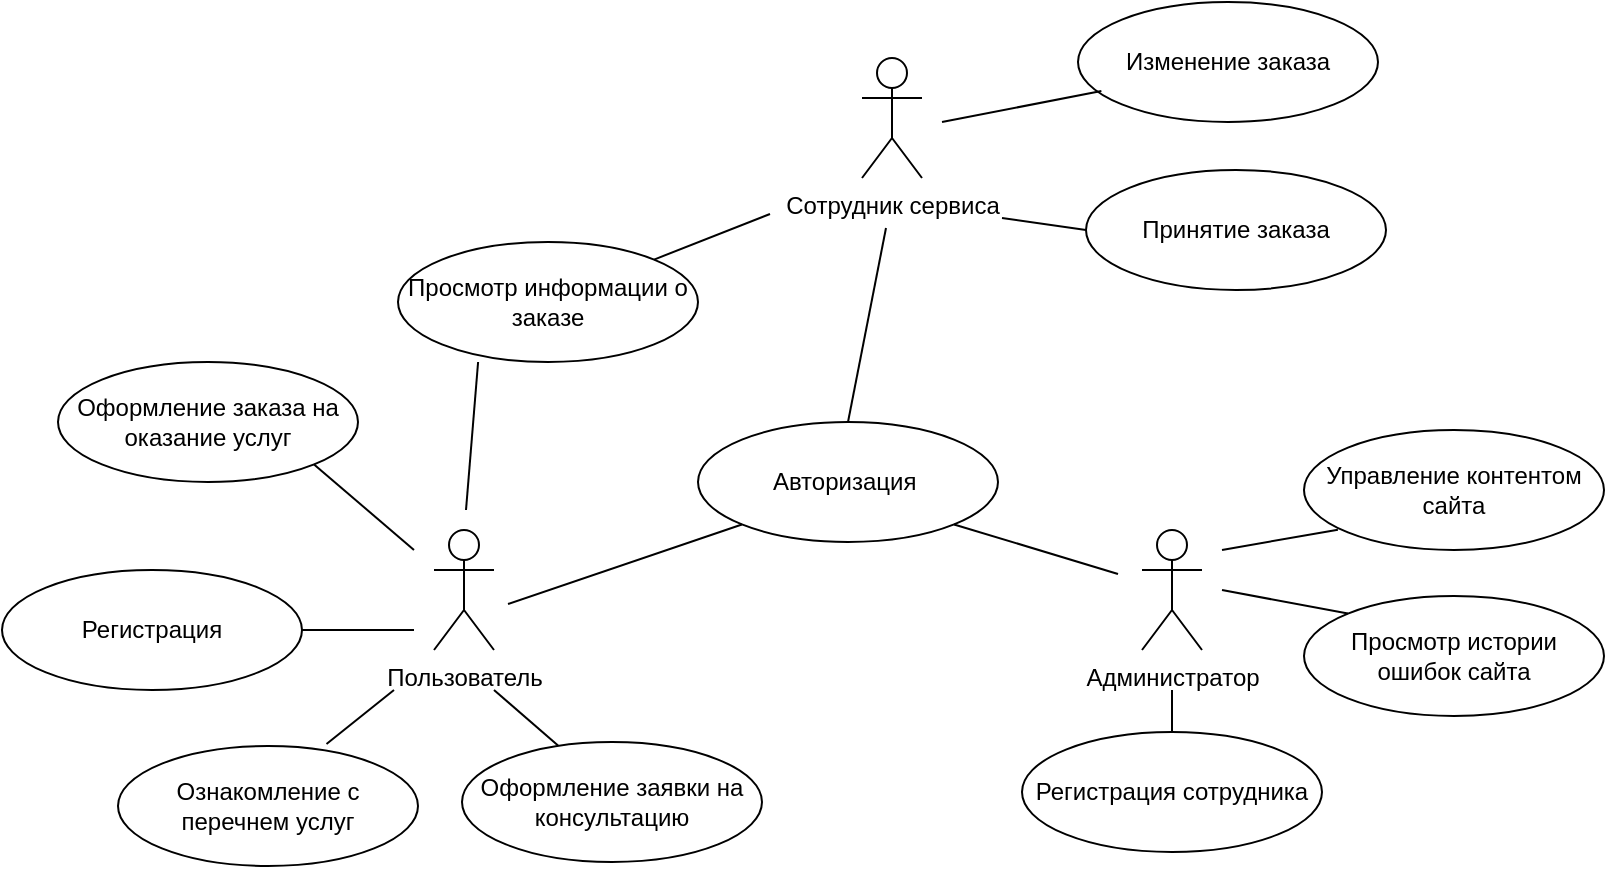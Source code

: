 <mxfile version="13.7.3" type="device" pages="4"><diagram id="VD-EhU08JfyWLGIYO0pu" name="Контекстная диаграмма вариантов использования"><mxGraphModel dx="1424" dy="592" grid="0" gridSize="10" guides="1" tooltips="1" connect="1" arrows="1" fold="1" page="0" pageScale="1" pageWidth="827" pageHeight="1169" math="0" shadow="0"><root><mxCell id="0"/><mxCell id="1" parent="0"/><mxCell id="_KCDFCcH6vIQZ3aFWhRq-1" value="Администратор" style="shape=umlActor;verticalLabelPosition=bottom;verticalAlign=top;html=1;outlineConnect=0;" parent="1" vertex="1"><mxGeometry x="502" y="274" width="30" height="60" as="geometry"/></mxCell><mxCell id="_KCDFCcH6vIQZ3aFWhRq-3" value="Пользователь" style="shape=umlActor;verticalLabelPosition=bottom;verticalAlign=top;html=1;outlineConnect=0;" parent="1" vertex="1"><mxGeometry x="148" y="274" width="30" height="60" as="geometry"/></mxCell><mxCell id="_KCDFCcH6vIQZ3aFWhRq-5" value="Сотрудник сервиса" style="shape=umlActor;verticalLabelPosition=bottom;verticalAlign=top;html=1;outlineConnect=0;" parent="1" vertex="1"><mxGeometry x="362" y="38" width="30" height="60" as="geometry"/></mxCell><mxCell id="_KCDFCcH6vIQZ3aFWhRq-8" value="Принятие заказа" style="ellipse;whiteSpace=wrap;html=1;" parent="1" vertex="1"><mxGeometry x="474" y="94" width="150" height="60" as="geometry"/></mxCell><mxCell id="_KCDFCcH6vIQZ3aFWhRq-9" value="Просмотр информации о заказе" style="ellipse;whiteSpace=wrap;html=1;" parent="1" vertex="1"><mxGeometry x="130" y="130" width="150" height="60" as="geometry"/></mxCell><mxCell id="_KCDFCcH6vIQZ3aFWhRq-10" value="Оформление заказа на оказание услуг" style="ellipse;whiteSpace=wrap;html=1;" parent="1" vertex="1"><mxGeometry x="-40" y="190" width="150" height="60" as="geometry"/></mxCell><mxCell id="_KCDFCcH6vIQZ3aFWhRq-11" value="Изменение заказа" style="ellipse;whiteSpace=wrap;html=1;" parent="1" vertex="1"><mxGeometry x="470" y="10" width="150" height="60" as="geometry"/></mxCell><mxCell id="_KCDFCcH6vIQZ3aFWhRq-12" value="Регистрация" style="ellipse;whiteSpace=wrap;html=1;" parent="1" vertex="1"><mxGeometry x="-68" y="294" width="150" height="60" as="geometry"/></mxCell><mxCell id="_KCDFCcH6vIQZ3aFWhRq-14" value="Оформление заявки на консультацию" style="ellipse;whiteSpace=wrap;html=1;" parent="1" vertex="1"><mxGeometry x="162" y="380" width="150" height="60" as="geometry"/></mxCell><mxCell id="_KCDFCcH6vIQZ3aFWhRq-15" value="Ознакомление с перечнем услуг" style="ellipse;whiteSpace=wrap;html=1;" parent="1" vertex="1"><mxGeometry x="-10" y="382" width="150" height="60" as="geometry"/></mxCell><mxCell id="_KCDFCcH6vIQZ3aFWhRq-16" value="Просмотр истории ошибок сайта" style="ellipse;whiteSpace=wrap;html=1;" parent="1" vertex="1"><mxGeometry x="583" y="307" width="150" height="60" as="geometry"/></mxCell><mxCell id="_KCDFCcH6vIQZ3aFWhRq-17" value="Регистрация сотрудника" style="ellipse;whiteSpace=wrap;html=1;" parent="1" vertex="1"><mxGeometry x="442" y="375" width="150" height="60" as="geometry"/></mxCell><mxCell id="_KCDFCcH6vIQZ3aFWhRq-18" value="Авторизация&amp;nbsp;" style="ellipse;whiteSpace=wrap;html=1;" parent="1" vertex="1"><mxGeometry x="280" y="220" width="150" height="60" as="geometry"/></mxCell><mxCell id="_KCDFCcH6vIQZ3aFWhRq-20" value="Управление контентом сайта" style="ellipse;whiteSpace=wrap;html=1;" parent="1" vertex="1"><mxGeometry x="583" y="224" width="150" height="60" as="geometry"/></mxCell><mxCell id="_KCDFCcH6vIQZ3aFWhRq-22" value="" style="endArrow=none;html=1;exitX=0.321;exitY=0.031;exitDx=0;exitDy=0;exitPerimeter=0;" parent="1" source="_KCDFCcH6vIQZ3aFWhRq-14" edge="1"><mxGeometry width="50" height="50" relative="1" as="geometry"><mxPoint x="228" y="404" as="sourcePoint"/><mxPoint x="178" y="354" as="targetPoint"/></mxGeometry></mxCell><mxCell id="_KCDFCcH6vIQZ3aFWhRq-26" value="" style="endArrow=none;html=1;entryX=0.695;entryY=-0.016;entryDx=0;entryDy=0;entryPerimeter=0;" parent="1" target="_KCDFCcH6vIQZ3aFWhRq-15" edge="1"><mxGeometry width="50" height="50" relative="1" as="geometry"><mxPoint x="128" y="354" as="sourcePoint"/><mxPoint x="279.85" y="284" as="targetPoint"/></mxGeometry></mxCell><mxCell id="_KCDFCcH6vIQZ3aFWhRq-27" value="" style="endArrow=none;html=1;entryX=1;entryY=0.5;entryDx=0;entryDy=0;" parent="1" target="_KCDFCcH6vIQZ3aFWhRq-12" edge="1"><mxGeometry width="50" height="50" relative="1" as="geometry"><mxPoint x="138" y="324" as="sourcePoint"/><mxPoint x="58" y="262.14" as="targetPoint"/></mxGeometry></mxCell><mxCell id="_KCDFCcH6vIQZ3aFWhRq-31" value="" style="endArrow=none;html=1;entryX=1;entryY=0;entryDx=0;entryDy=0;" parent="1" target="_KCDFCcH6vIQZ3aFWhRq-9" edge="1"><mxGeometry width="50" height="50" relative="1" as="geometry"><mxPoint x="316" y="116" as="sourcePoint"/><mxPoint x="351.85" y="120.0" as="targetPoint"/></mxGeometry></mxCell><mxCell id="_KCDFCcH6vIQZ3aFWhRq-32" value="" style="endArrow=none;html=1;exitX=0;exitY=1;exitDx=0;exitDy=0;" parent="1" source="_KCDFCcH6vIQZ3aFWhRq-18" edge="1"><mxGeometry width="50" height="50" relative="1" as="geometry"><mxPoint x="238.15" y="380.0" as="sourcePoint"/><mxPoint x="185" y="311" as="targetPoint"/></mxGeometry></mxCell><mxCell id="_KCDFCcH6vIQZ3aFWhRq-33" value="" style="endArrow=none;html=1;entryX=0.267;entryY=1;entryDx=0;entryDy=0;entryPerimeter=0;" parent="1" target="_KCDFCcH6vIQZ3aFWhRq-9" edge="1"><mxGeometry width="50" height="50" relative="1" as="geometry"><mxPoint x="164" y="264" as="sourcePoint"/><mxPoint x="231.85" y="300" as="targetPoint"/></mxGeometry></mxCell><mxCell id="_KCDFCcH6vIQZ3aFWhRq-34" value="" style="endArrow=none;html=1;exitX=0.5;exitY=0;exitDx=0;exitDy=0;" parent="1" source="_KCDFCcH6vIQZ3aFWhRq-18" edge="1"><mxGeometry width="50" height="50" relative="1" as="geometry"><mxPoint x="408.15" y="181.86" as="sourcePoint"/><mxPoint x="374" y="123" as="targetPoint"/></mxGeometry></mxCell><mxCell id="_KCDFCcH6vIQZ3aFWhRq-35" value="" style="endArrow=none;html=1;entryX=0.078;entryY=0.742;entryDx=0;entryDy=0;entryPerimeter=0;" parent="1" target="_KCDFCcH6vIQZ3aFWhRq-11" edge="1"><mxGeometry width="50" height="50" relative="1" as="geometry"><mxPoint x="402" y="70" as="sourcePoint"/><mxPoint x="302" y="8.0" as="targetPoint"/></mxGeometry></mxCell><mxCell id="_KCDFCcH6vIQZ3aFWhRq-36" value="" style="endArrow=none;html=1;exitX=0;exitY=0.5;exitDx=0;exitDy=0;" parent="1" source="_KCDFCcH6vIQZ3aFWhRq-8" edge="1"><mxGeometry width="50" height="50" relative="1" as="geometry"><mxPoint x="460.15" y="209.86" as="sourcePoint"/><mxPoint x="432" y="118" as="targetPoint"/></mxGeometry></mxCell><mxCell id="_KCDFCcH6vIQZ3aFWhRq-37" value="" style="endArrow=none;html=1;entryX=1;entryY=1;entryDx=0;entryDy=0;" parent="1" target="_KCDFCcH6vIQZ3aFWhRq-10" edge="1"><mxGeometry width="50" height="50" relative="1" as="geometry"><mxPoint x="138" y="284" as="sourcePoint"/><mxPoint x="79.85" y="212.14" as="targetPoint"/></mxGeometry></mxCell><mxCell id="_KCDFCcH6vIQZ3aFWhRq-38" value="" style="endArrow=none;html=1;exitX=0.113;exitY=0.831;exitDx=0;exitDy=0;exitPerimeter=0;" parent="1" source="_KCDFCcH6vIQZ3aFWhRq-20" edge="1"><mxGeometry width="50" height="50" relative="1" as="geometry"><mxPoint x="440.15" y="194.0" as="sourcePoint"/><mxPoint x="542" y="284" as="targetPoint"/></mxGeometry></mxCell><mxCell id="_KCDFCcH6vIQZ3aFWhRq-39" value="" style="endArrow=none;html=1;exitX=0;exitY=0;exitDx=0;exitDy=0;" parent="1" source="_KCDFCcH6vIQZ3aFWhRq-16" edge="1"><mxGeometry width="50" height="50" relative="1" as="geometry"><mxPoint x="580.15" y="274.0" as="sourcePoint"/><mxPoint x="542" y="304" as="targetPoint"/></mxGeometry></mxCell><mxCell id="_KCDFCcH6vIQZ3aFWhRq-40" value="" style="endArrow=none;html=1;exitX=0.5;exitY=0;exitDx=0;exitDy=0;" parent="1" source="_KCDFCcH6vIQZ3aFWhRq-17" edge="1"><mxGeometry width="50" height="50" relative="1" as="geometry"><mxPoint x="420.15" y="425.86" as="sourcePoint"/><mxPoint x="517" y="354" as="targetPoint"/></mxGeometry></mxCell><mxCell id="_KCDFCcH6vIQZ3aFWhRq-41" value="" style="endArrow=none;html=1;entryX=1;entryY=1;entryDx=0;entryDy=0;" parent="1" target="_KCDFCcH6vIQZ3aFWhRq-18" edge="1"><mxGeometry width="50" height="50" relative="1" as="geometry"><mxPoint x="490" y="296" as="sourcePoint"/><mxPoint x="490" y="360" as="targetPoint"/></mxGeometry></mxCell></root></mxGraphModel></diagram><diagram id="yhSQnzm6-Zeb4MSO6jaX" name="Декомпозиция &quot;Изменение статуса заказа&quot;"><mxGraphModel dx="1024" dy="592" grid="0" gridSize="10" guides="1" tooltips="1" connect="1" arrows="1" fold="1" page="0" pageScale="1" pageWidth="827" pageHeight="1169" math="0" shadow="0"><root><mxCell id="X8R372CwFkNv3rhjyzk0-0"/><mxCell id="X8R372CwFkNv3rhjyzk0-1" parent="X8R372CwFkNv3rhjyzk0-0"/><mxCell id="Te4lQzXNL2tevWehgA2V-0" value="Сотрудник сервиса" style="shape=umlActor;verticalLabelPosition=bottom;verticalAlign=top;html=1;outlineConnect=0;" parent="X8R372CwFkNv3rhjyzk0-1" vertex="1"><mxGeometry x="120" y="370" width="30" height="60" as="geometry"/></mxCell><mxCell id="lIKLxWEioXIl-iIBA36M-4" value="Выбор статуса из списка" style="ellipse;whiteSpace=wrap;html=1;" parent="X8R372CwFkNv3rhjyzk0-1" vertex="1"><mxGeometry x="460" y="280" width="150" height="60" as="geometry"/></mxCell><mxCell id="lIKLxWEioXIl-iIBA36M-5" value="" style="endArrow=none;html=1;dashed=1;dashPattern=1 2;startArrow=open;startFill=0;entryX=0.242;entryY=0.075;entryDx=0;entryDy=0;entryPerimeter=0;exitX=1;exitY=1;exitDx=0;exitDy=0;" parent="X8R372CwFkNv3rhjyzk0-1" source="lIKLxWEioXIl-iIBA36M-6" target="lIKLxWEioXIl-iIBA36M-8" edge="1"><mxGeometry width="50" height="50" relative="1" as="geometry"><mxPoint x="580" y="430" as="sourcePoint"/><mxPoint x="530" y="400" as="targetPoint"/></mxGeometry></mxCell><mxCell id="lIKLxWEioXIl-iIBA36M-6" value="Изменение статуса заказа" style="ellipse;whiteSpace=wrap;html=1;" parent="X8R372CwFkNv3rhjyzk0-1" vertex="1"><mxGeometry x="330" y="390" width="150" height="60" as="geometry"/></mxCell><mxCell id="lIKLxWEioXIl-iIBA36M-7" value="" style="endArrow=none;html=1;dashed=1;dashPattern=1 2;startArrow=open;startFill=0;entryX=0.256;entryY=0.919;entryDx=0;entryDy=0;entryPerimeter=0;exitX=1;exitY=0;exitDx=0;exitDy=0;" parent="X8R372CwFkNv3rhjyzk0-1" source="lIKLxWEioXIl-iIBA36M-6" target="lIKLxWEioXIl-iIBA36M-4" edge="1"><mxGeometry width="50" height="50" relative="1" as="geometry"><mxPoint x="540" y="140" as="sourcePoint"/><mxPoint x="490" y="110" as="targetPoint"/></mxGeometry></mxCell><mxCell id="lIKLxWEioXIl-iIBA36M-8" value="Поиск по статусам" style="ellipse;whiteSpace=wrap;html=1;" parent="X8R372CwFkNv3rhjyzk0-1" vertex="1"><mxGeometry x="460" y="470" width="150" height="60" as="geometry"/></mxCell><mxCell id="lIKLxWEioXIl-iIBA36M-9" value="" style="endArrow=open;html=1;dashed=1;dashPattern=1 2;startArrow=none;startFill=0;entryX=0.718;entryY=0.986;entryDx=0;entryDy=0;entryPerimeter=0;exitX=0.264;exitY=0.053;exitDx=0;exitDy=0;exitPerimeter=0;endFill=0;" parent="X8R372CwFkNv3rhjyzk0-1" source="lIKLxWEioXIl-iIBA36M-6" target="lIKLxWEioXIl-iIBA36M-12" edge="1"><mxGeometry width="50" height="50" relative="1" as="geometry"><mxPoint x="440" y="330" as="sourcePoint"/><mxPoint x="390" y="300" as="targetPoint"/></mxGeometry></mxCell><mxCell id="lIKLxWEioXIl-iIBA36M-10" value="Добавление комментария" style="ellipse;whiteSpace=wrap;html=1;" parent="X8R372CwFkNv3rhjyzk0-1" vertex="1"><mxGeometry x="130" y="210" width="150" height="60" as="geometry"/></mxCell><mxCell id="lIKLxWEioXIl-iIBA36M-11" value="" style="endArrow=none;html=1;dashed=1;dashPattern=1 2;startArrow=open;startFill=0;entryX=0.691;entryY=0.986;entryDx=0;entryDy=0;entryPerimeter=0;exitX=0.322;exitY=0.019;exitDx=0;exitDy=0;exitPerimeter=0;" parent="X8R372CwFkNv3rhjyzk0-1" source="lIKLxWEioXIl-iIBA36M-12" target="lIKLxWEioXIl-iIBA36M-10" edge="1"><mxGeometry width="50" height="50" relative="1" as="geometry"><mxPoint x="320" y="240" as="sourcePoint"/><mxPoint x="310" y="240" as="targetPoint"/></mxGeometry></mxCell><mxCell id="lIKLxWEioXIl-iIBA36M-12" value="Изменение заказа" style="ellipse;whiteSpace=wrap;html=1;" parent="X8R372CwFkNv3rhjyzk0-1" vertex="1"><mxGeometry x="220" y="300" width="150" height="60" as="geometry"/></mxCell><mxCell id="lIKLxWEioXIl-iIBA36M-13" value="" style="endArrow=none;html=1;exitX=0;exitY=1;exitDx=0;exitDy=0;" parent="X8R372CwFkNv3rhjyzk0-1" source="lIKLxWEioXIl-iIBA36M-12" edge="1"><mxGeometry width="50" height="50" relative="1" as="geometry"><mxPoint x="320" y="430" as="sourcePoint"/><mxPoint x="160" y="380" as="targetPoint"/></mxGeometry></mxCell><mxCell id="otOihEY-GSRIQZFXW1fl-15" value="&amp;lt;&amp;lt;extend&amp;gt;&amp;gt;" style="text;html=1;align=center;verticalAlign=middle;resizable=0;points=[];autosize=1;" parent="X8R372CwFkNv3rhjyzk0-1" vertex="1"><mxGeometry x="470" y="440" width="80" height="20" as="geometry"/></mxCell><mxCell id="otOihEY-GSRIQZFXW1fl-17" value="&amp;lt;&amp;lt;extend&amp;gt;&amp;gt;" style="text;html=1;align=center;verticalAlign=middle;resizable=0;points=[];autosize=1;" parent="X8R372CwFkNv3rhjyzk0-1" vertex="1"><mxGeometry x="480" y="350" width="80" height="20" as="geometry"/></mxCell><mxCell id="otOihEY-GSRIQZFXW1fl-18" value="&amp;lt;&amp;lt;extend&amp;gt;&amp;gt;" style="text;html=1;align=center;verticalAlign=middle;resizable=0;points=[];autosize=1;" parent="X8R372CwFkNv3rhjyzk0-1" vertex="1"><mxGeometry x="273" y="371" width="74" height="18" as="geometry"/></mxCell><mxCell id="otOihEY-GSRIQZFXW1fl-19" value="&amp;lt;&amp;lt;extend&amp;gt;&amp;gt;" style="text;html=1;align=center;verticalAlign=middle;resizable=0;points=[];autosize=1;" parent="X8R372CwFkNv3rhjyzk0-1" vertex="1"><mxGeometry x="170" y="280" width="80" height="20" as="geometry"/></mxCell><mxCell id="J46eJvbad2VLWSM-N3T5-0" value="Изменение сроков окончания работ" style="ellipse;whiteSpace=wrap;html=1;" parent="X8R372CwFkNv3rhjyzk0-1" vertex="1"><mxGeometry x="340" y="180" width="150" height="60" as="geometry"/></mxCell><mxCell id="J46eJvbad2VLWSM-N3T5-1" value="&amp;lt;&amp;lt;extend&amp;gt;&amp;gt;" style="text;html=1;align=center;verticalAlign=middle;resizable=0;points=[];autosize=1;" parent="X8R372CwFkNv3rhjyzk0-1" vertex="1"><mxGeometry x="350" y="260" width="80" height="20" as="geometry"/></mxCell><mxCell id="J46eJvbad2VLWSM-N3T5-2" value="" style="endArrow=none;html=1;dashed=1;dashPattern=1 2;startArrow=open;startFill=0;entryX=0.256;entryY=0.919;entryDx=0;entryDy=0;entryPerimeter=0;exitX=1;exitY=0;exitDx=0;exitDy=0;" parent="X8R372CwFkNv3rhjyzk0-1" edge="1"><mxGeometry width="50" height="50" relative="1" as="geometry"><mxPoint x="330.003" y="299.997" as="sourcePoint"/><mxPoint x="370.37" y="236.35" as="targetPoint"/></mxGeometry></mxCell></root></mxGraphModel></diagram><diagram id="kS6ZtAHAFHIX2A5xxB6i" name="Декомпозиция &quot;Регистрации&quot;"><mxGraphModel dx="1024" dy="592" grid="0" gridSize="10" guides="1" tooltips="1" connect="1" arrows="1" fold="1" page="0" pageScale="1" pageWidth="827" pageHeight="1169" math="0" shadow="0"><root><mxCell id="8NaxYBHQhH6KJzI6y_7--0"/><mxCell id="8NaxYBHQhH6KJzI6y_7--1" parent="8NaxYBHQhH6KJzI6y_7--0"/><mxCell id="8NaxYBHQhH6KJzI6y_7--64" value="Ввод номера телефона" style="ellipse;whiteSpace=wrap;html=1;" parent="8NaxYBHQhH6KJzI6y_7--1" vertex="1"><mxGeometry x="340" y="590" width="150" height="60" as="geometry"/></mxCell><mxCell id="8NaxYBHQhH6KJzI6y_7--74" value="Ввод электронной почты" style="ellipse;whiteSpace=wrap;html=1;" parent="8NaxYBHQhH6KJzI6y_7--1" vertex="1"><mxGeometry x="470" y="510" width="150" height="60" as="geometry"/></mxCell><mxCell id="8NaxYBHQhH6KJzI6y_7--75" value="" style="endArrow=none;html=1;dashed=1;dashPattern=1 2;startArrow=open;startFill=0;entryX=0.715;entryY=0.957;entryDx=0;entryDy=0;entryPerimeter=0;exitX=0;exitY=0;exitDx=0;exitDy=0;" parent="8NaxYBHQhH6KJzI6y_7--1" source="8NaxYBHQhH6KJzI6y_7--64" target="8NaxYBHQhH6KJzI6y_7--100" edge="1"><mxGeometry width="50" height="50" relative="1" as="geometry"><mxPoint x="370" y="560" as="sourcePoint"/><mxPoint x="320" y="530" as="targetPoint"/></mxGeometry></mxCell><mxCell id="8NaxYBHQhH6KJzI6y_7--76" value="Подтверждение пароля" style="ellipse;whiteSpace=wrap;html=1;" parent="8NaxYBHQhH6KJzI6y_7--1" vertex="1"><mxGeometry x="720" y="400" width="150" height="60" as="geometry"/></mxCell><mxCell id="8NaxYBHQhH6KJzI6y_7--77" value="" style="endArrow=none;html=1;dashed=1;dashPattern=1 2;startArrow=open;startFill=0;entryX=0.965;entryY=0.73;entryDx=0;entryDy=0;entryPerimeter=0;exitX=0;exitY=0.5;exitDx=0;exitDy=0;" parent="8NaxYBHQhH6KJzI6y_7--1" source="8NaxYBHQhH6KJzI6y_7--74" target="8NaxYBHQhH6KJzI6y_7--100" edge="1"><mxGeometry width="50" height="50" relative="1" as="geometry"><mxPoint x="430" y="530" as="sourcePoint"/><mxPoint x="380" y="500" as="targetPoint"/></mxGeometry></mxCell><mxCell id="8NaxYBHQhH6KJzI6y_7--86" value="Ввод пароля" style="ellipse;whiteSpace=wrap;html=1;" parent="8NaxYBHQhH6KJzI6y_7--1" vertex="1"><mxGeometry x="480" y="400" width="150" height="60" as="geometry"/></mxCell><mxCell id="8NaxYBHQhH6KJzI6y_7--87" value="" style="endArrow=none;html=1;dashed=1;dashPattern=1 2;startArrow=open;startFill=0;exitX=1;exitY=0.5;exitDx=0;exitDy=0;entryX=0;entryY=0.5;entryDx=0;entryDy=0;" parent="8NaxYBHQhH6KJzI6y_7--1" source="8NaxYBHQhH6KJzI6y_7--86" target="8NaxYBHQhH6KJzI6y_7--76" edge="1"><mxGeometry width="50" height="50" relative="1" as="geometry"><mxPoint x="700" y="330" as="sourcePoint"/><mxPoint x="650" y="300" as="targetPoint"/></mxGeometry></mxCell><mxCell id="8NaxYBHQhH6KJzI6y_7--88" value="Ввод логина" style="ellipse;whiteSpace=wrap;html=1;" parent="8NaxYBHQhH6KJzI6y_7--1" vertex="1"><mxGeometry x="340" y="320" width="150" height="60" as="geometry"/></mxCell><mxCell id="8NaxYBHQhH6KJzI6y_7--89" value="" style="endArrow=none;html=1;dashed=1;dashPattern=1 2;startArrow=open;startFill=0;entryX=0.928;entryY=0.263;entryDx=0;entryDy=0;entryPerimeter=0;exitX=0;exitY=0.5;exitDx=0;exitDy=0;" parent="8NaxYBHQhH6KJzI6y_7--1" source="8NaxYBHQhH6KJzI6y_7--86" target="8NaxYBHQhH6KJzI6y_7--100" edge="1"><mxGeometry width="50" height="50" relative="1" as="geometry"><mxPoint x="430" y="460" as="sourcePoint"/><mxPoint x="380" y="430" as="targetPoint"/></mxGeometry></mxCell><mxCell id="8NaxYBHQhH6KJzI6y_7--97" value="&amp;lt;&amp;lt;include&amp;gt;&amp;gt;" style="text;html=1;align=center;verticalAlign=middle;resizable=0;points=[];autosize=1;" parent="8NaxYBHQhH6KJzI6y_7--1" vertex="1"><mxGeometry x="260" y="560" width="80" height="20" as="geometry"/></mxCell><mxCell id="8NaxYBHQhH6KJzI6y_7--98" value="Ввод ФИО" style="ellipse;whiteSpace=wrap;html=1;" parent="8NaxYBHQhH6KJzI6y_7--1" vertex="1"><mxGeometry x="145" y="320" width="150" height="60" as="geometry"/></mxCell><mxCell id="8NaxYBHQhH6KJzI6y_7--99" value="" style="endArrow=none;html=1;dashed=1;dashPattern=1 2;startArrow=open;startFill=0;entryX=0.672;entryY=0.023;entryDx=0;entryDy=0;entryPerimeter=0;exitX=0;exitY=1;exitDx=0;exitDy=0;" parent="8NaxYBHQhH6KJzI6y_7--1" source="8NaxYBHQhH6KJzI6y_7--88" target="8NaxYBHQhH6KJzI6y_7--100" edge="1"><mxGeometry width="50" height="50" relative="1" as="geometry"><mxPoint x="380" y="445" as="sourcePoint"/><mxPoint x="330" y="415" as="targetPoint"/></mxGeometry></mxCell><mxCell id="8NaxYBHQhH6KJzI6y_7--100" value="Регистрация" style="ellipse;whiteSpace=wrap;html=1;" parent="8NaxYBHQhH6KJzI6y_7--1" vertex="1"><mxGeometry x="200" y="470" width="150" height="60" as="geometry"/></mxCell><mxCell id="8NaxYBHQhH6KJzI6y_7--101" value="" style="endArrow=none;html=1;dashed=1;dashPattern=1 2;startArrow=open;startFill=0;entryX=0.5;entryY=0;entryDx=0;entryDy=0;exitX=0.5;exitY=1;exitDx=0;exitDy=0;" parent="8NaxYBHQhH6KJzI6y_7--1" source="8NaxYBHQhH6KJzI6y_7--98" target="8NaxYBHQhH6KJzI6y_7--100" edge="1"><mxGeometry width="50" height="50" relative="1" as="geometry"><mxPoint x="350" y="430" as="sourcePoint"/><mxPoint x="300" y="400" as="targetPoint"/></mxGeometry></mxCell><mxCell id="8NaxYBHQhH6KJzI6y_7--104" value="&amp;lt;&amp;lt;include&amp;gt;&amp;gt;" style="text;html=1;align=center;verticalAlign=middle;resizable=0;points=[];autosize=1;" parent="8NaxYBHQhH6KJzI6y_7--1" vertex="1"><mxGeometry x="360" y="530" width="80" height="20" as="geometry"/></mxCell><mxCell id="8NaxYBHQhH6KJzI6y_7--106" value="&amp;lt;&amp;lt;include&amp;gt;&amp;gt;" style="text;html=1;align=center;verticalAlign=middle;resizable=0;points=[];autosize=1;" parent="8NaxYBHQhH6KJzI6y_7--1" vertex="1"><mxGeometry x="375" y="460" width="80" height="20" as="geometry"/></mxCell><mxCell id="8NaxYBHQhH6KJzI6y_7--107" value="&amp;lt;&amp;lt;extend&amp;gt;&amp;gt;" style="text;html=1;align=center;verticalAlign=middle;resizable=0;points=[];autosize=1;" parent="8NaxYBHQhH6KJzI6y_7--1" vertex="1"><mxGeometry x="640" y="410" width="80" height="20" as="geometry"/></mxCell><mxCell id="8NaxYBHQhH6KJzI6y_7--108" value="&amp;lt;&amp;lt;include&amp;gt;&amp;gt;" style="text;html=1;align=center;verticalAlign=middle;resizable=0;points=[];autosize=1;" parent="8NaxYBHQhH6KJzI6y_7--1" vertex="1"><mxGeometry x="330" y="410" width="80" height="20" as="geometry"/></mxCell><mxCell id="8NaxYBHQhH6KJzI6y_7--109" value="&amp;lt;&amp;lt;include&amp;gt;&amp;gt;" style="text;html=1;align=center;verticalAlign=middle;resizable=0;points=[];autosize=1;" parent="8NaxYBHQhH6KJzI6y_7--1" vertex="1"><mxGeometry x="235" y="390" width="80" height="20" as="geometry"/></mxCell><mxCell id="Y_pXVyi1xJQ_SqIdFyfo-0" value="Пользователь" style="shape=umlActor;verticalLabelPosition=bottom;verticalAlign=top;html=1;outlineConnect=0;" parent="8NaxYBHQhH6KJzI6y_7--1" vertex="1"><mxGeometry x="120" y="470" width="30" height="60" as="geometry"/></mxCell><mxCell id="Y_pXVyi1xJQ_SqIdFyfo-1" value="" style="endArrow=none;html=1;entryX=0;entryY=0.5;entryDx=0;entryDy=0;" parent="8NaxYBHQhH6KJzI6y_7--1" target="8NaxYBHQhH6KJzI6y_7--100" edge="1"><mxGeometry width="50" height="50" relative="1" as="geometry"><mxPoint x="160" y="500" as="sourcePoint"/><mxPoint x="440" y="280" as="targetPoint"/></mxGeometry></mxCell></root></mxGraphModel></diagram><diagram id="YAblBJheEbL6kVWSk6UI" name="Декомпозиция &quot;Оформление заказа на оказание услуг&quot;"><mxGraphModel dx="1024" dy="592" grid="0" gridSize="10" guides="1" tooltips="1" connect="1" arrows="1" fold="1" page="0" pageScale="1" pageWidth="827" pageHeight="1169" math="0" shadow="0"><root><mxCell id="Hjsbfdy45GigtHsp-DdU-0"/><mxCell id="Hjsbfdy45GigtHsp-DdU-1" parent="Hjsbfdy45GigtHsp-DdU-0"/><mxCell id="Hjsbfdy45GigtHsp-DdU-42" value="&amp;lt;&amp;lt;extend&amp;gt;&amp;gt;" style="text;html=1;align=center;verticalAlign=middle;resizable=0;points=[];autosize=1;" parent="Hjsbfdy45GigtHsp-DdU-1" vertex="1"><mxGeometry x="173" y="371" width="74" height="18" as="geometry"/></mxCell><mxCell id="Hjsbfdy45GigtHsp-DdU-43" value="&amp;lt;&amp;lt;include&amp;gt;&amp;gt;" style="text;html=1;align=center;verticalAlign=middle;resizable=0;points=[];autosize=1;" parent="Hjsbfdy45GigtHsp-DdU-1" vertex="1"><mxGeometry x="385" y="590" width="80" height="20" as="geometry"/></mxCell><mxCell id="Hjsbfdy45GigtHsp-DdU-44" value="&amp;lt;&amp;lt;extend&amp;gt;&amp;gt;" style="text;html=1;align=center;verticalAlign=middle;resizable=0;points=[];autosize=1;" parent="Hjsbfdy45GigtHsp-DdU-1" vertex="1"><mxGeometry x="293" y="371" width="74" height="18" as="geometry"/></mxCell><mxCell id="Hjsbfdy45GigtHsp-DdU-46" value="&amp;lt;&amp;lt;extend&amp;gt;&amp;gt;" style="text;html=1;align=center;verticalAlign=middle;resizable=0;points=[];autosize=1;" parent="Hjsbfdy45GigtHsp-DdU-1" vertex="1"><mxGeometry x="178" y="611" width="74" height="18" as="geometry"/></mxCell><mxCell id="Hjsbfdy45GigtHsp-DdU-48" value="&amp;lt;&amp;lt;include&amp;gt;&amp;gt;" style="text;html=1;align=center;verticalAlign=middle;resizable=0;points=[];autosize=1;" parent="Hjsbfdy45GigtHsp-DdU-1" vertex="1"><mxGeometry x="350" y="530" width="80" height="20" as="geometry"/></mxCell><mxCell id="Hjsbfdy45GigtHsp-DdU-50" value="&amp;lt;&amp;lt;include&amp;gt;&amp;gt;" style="text;html=1;align=center;verticalAlign=middle;resizable=0;points=[];autosize=1;" parent="Hjsbfdy45GigtHsp-DdU-1" vertex="1"><mxGeometry x="270" y="490" width="80" height="20" as="geometry"/></mxCell><mxCell id="Hjsbfdy45GigtHsp-DdU-51" value="&amp;lt;&amp;lt;include&amp;gt;&amp;gt;" style="text;html=1;align=center;verticalAlign=middle;resizable=0;points=[];autosize=1;" parent="Hjsbfdy45GigtHsp-DdU-1" vertex="1"><mxGeometry x="290" y="620" width="80" height="20" as="geometry"/></mxCell><mxCell id="Hjsbfdy45GigtHsp-DdU-53" value="&amp;lt;&amp;lt;extend&amp;gt;&amp;gt;" style="text;html=1;align=center;verticalAlign=middle;resizable=0;points=[];autosize=1;" parent="Hjsbfdy45GigtHsp-DdU-1" vertex="1"><mxGeometry x="600" y="530" width="80" height="20" as="geometry"/></mxCell><mxCell id="j8OgNFzrDb84VWScFoFs-16" value="" style="endArrow=none;html=1;dashed=1;dashPattern=1 2;startArrow=open;startFill=0;exitX=0.5;exitY=0;exitDx=0;exitDy=0;entryX=0.36;entryY=0.993;entryDx=0;entryDy=0;entryPerimeter=0;" parent="Hjsbfdy45GigtHsp-DdU-1" source="E0Yo9llTAUdjw-IG8Iqj-2" target="qkxY-igNXaIrocwGChXF-0" edge="1"><mxGeometry width="50" height="50" relative="1" as="geometry"><mxPoint x="215" y="640" as="sourcePoint"/><mxPoint x="165" y="610" as="targetPoint"/></mxGeometry></mxCell><mxCell id="j8OgNFzrDb84VWScFoFs-17" value="Просмотр сроков выполнения заказа" style="ellipse;whiteSpace=wrap;html=1;" parent="Hjsbfdy45GigtHsp-DdU-1" vertex="1"><mxGeometry x="320" y="700" width="150" height="60" as="geometry"/></mxCell><mxCell id="j8OgNFzrDb84VWScFoFs-18" value="" style="endArrow=none;html=1;dashed=1;dashPattern=1 2;startArrow=open;startFill=0;entryX=0.664;entryY=1.02;entryDx=0;entryDy=0;exitX=0.5;exitY=0;exitDx=0;exitDy=0;entryPerimeter=0;" parent="Hjsbfdy45GigtHsp-DdU-1" source="j8OgNFzrDb84VWScFoFs-17" target="qkxY-igNXaIrocwGChXF-0" edge="1"><mxGeometry width="50" height="50" relative="1" as="geometry"><mxPoint x="340" y="660" as="sourcePoint"/><mxPoint x="290" y="630" as="targetPoint"/></mxGeometry></mxCell><mxCell id="j8OgNFzrDb84VWScFoFs-19" value="Выбор типа работ из списка" style="ellipse;whiteSpace=wrap;html=1;" parent="Hjsbfdy45GigtHsp-DdU-1" vertex="1"><mxGeometry x="680" y="520" width="150" height="60" as="geometry"/></mxCell><mxCell id="j8OgNFzrDb84VWScFoFs-20" value="" style="endArrow=none;html=1;dashed=1;dashPattern=1 2;startArrow=open;startFill=0;entryX=1;entryY=1;entryDx=0;entryDy=0;exitX=0;exitY=0;exitDx=0;exitDy=0;" parent="Hjsbfdy45GigtHsp-DdU-1" source="j8OgNFzrDb84VWScFoFs-22" target="qkxY-igNXaIrocwGChXF-0" edge="1"><mxGeometry width="50" height="50" relative="1" as="geometry"><mxPoint x="400" y="630" as="sourcePoint"/><mxPoint x="350" y="600" as="targetPoint"/></mxGeometry></mxCell><mxCell id="j8OgNFzrDb84VWScFoFs-21" value="" style="endArrow=none;html=1;dashed=1;dashPattern=1 2;startArrow=open;startFill=0;exitX=1;exitY=0.5;exitDx=0;exitDy=0;entryX=0;entryY=0.5;entryDx=0;entryDy=0;" parent="Hjsbfdy45GigtHsp-DdU-1" source="E0Yo9llTAUdjw-IG8Iqj-1" target="j8OgNFzrDb84VWScFoFs-19" edge="1"><mxGeometry width="50" height="50" relative="1" as="geometry"><mxPoint x="650" y="490" as="sourcePoint"/><mxPoint x="600" y="460" as="targetPoint"/></mxGeometry></mxCell><mxCell id="j8OgNFzrDb84VWScFoFs-22" value="Просмотр стоимости заказа" style="ellipse;whiteSpace=wrap;html=1;" parent="Hjsbfdy45GigtHsp-DdU-1" vertex="1"><mxGeometry x="440" y="630" width="150" height="60" as="geometry"/></mxCell><mxCell id="j8OgNFzrDb84VWScFoFs-24" value="Выбор модели по характеристикам" style="ellipse;whiteSpace=wrap;html=1;" parent="Hjsbfdy45GigtHsp-DdU-1" vertex="1"><mxGeometry x="320" y="300" width="150" height="60" as="geometry"/></mxCell><mxCell id="j8OgNFzrDb84VWScFoFs-25" value="" style="endArrow=open;html=1;dashed=1;dashPattern=1 2;startArrow=none;startFill=0;exitX=1;exitY=1;exitDx=0;exitDy=0;entryX=0.339;entryY=0.027;entryDx=0;entryDy=0;entryPerimeter=0;endFill=0;" parent="Hjsbfdy45GigtHsp-DdU-1" source="j8OgNFzrDb84VWScFoFs-28" target="j8OgNFzrDb84VWScFoFs-30" edge="1"><mxGeometry width="50" height="50" relative="1" as="geometry"><mxPoint x="170" y="455" as="sourcePoint"/><mxPoint x="120" y="425" as="targetPoint"/></mxGeometry></mxCell><mxCell id="j8OgNFzrDb84VWScFoFs-27" value="" style="endArrow=open;html=1;dashed=1;dashPattern=1 2;startArrow=none;startFill=0;entryX=0.675;entryY=0.053;entryDx=0;entryDy=0;exitX=0;exitY=1;exitDx=0;exitDy=0;entryPerimeter=0;endFill=0;" parent="Hjsbfdy45GigtHsp-DdU-1" source="j8OgNFzrDb84VWScFoFs-24" target="j8OgNFzrDb84VWScFoFs-30" edge="1"><mxGeometry width="50" height="50" relative="1" as="geometry"><mxPoint x="430" y="460" as="sourcePoint"/><mxPoint x="380" y="430" as="targetPoint"/></mxGeometry></mxCell><mxCell id="j8OgNFzrDb84VWScFoFs-28" value="Выбор производителя устройства" style="ellipse;whiteSpace=wrap;html=1;" parent="Hjsbfdy45GigtHsp-DdU-1" vertex="1"><mxGeometry x="90" y="300" width="150" height="60" as="geometry"/></mxCell><mxCell id="j8OgNFzrDb84VWScFoFs-29" value="" style="endArrow=none;html=1;dashed=1;dashPattern=1 2;startArrow=open;startFill=0;entryX=1;entryY=0.5;entryDx=0;entryDy=0;exitX=0;exitY=0.5;exitDx=0;exitDy=0;" parent="Hjsbfdy45GigtHsp-DdU-1" source="E0Yo9llTAUdjw-IG8Iqj-1" target="qkxY-igNXaIrocwGChXF-0" edge="1"><mxGeometry width="50" height="50" relative="1" as="geometry"><mxPoint x="460" y="460" as="sourcePoint"/><mxPoint x="410" y="430" as="targetPoint"/></mxGeometry></mxCell><mxCell id="j8OgNFzrDb84VWScFoFs-30" value="Выбор устройства" style="ellipse;whiteSpace=wrap;html=1;" parent="Hjsbfdy45GigtHsp-DdU-1" vertex="1"><mxGeometry x="200" y="410" width="150" height="60" as="geometry"/></mxCell><mxCell id="j8OgNFzrDb84VWScFoFs-32" value="" style="endArrow=none;html=1;dashed=1;dashPattern=1 2;startArrow=open;startFill=0;entryX=0.5;entryY=0;entryDx=0;entryDy=0;exitX=0.5;exitY=1;exitDx=0;exitDy=0;" parent="Hjsbfdy45GigtHsp-DdU-1" source="j8OgNFzrDb84VWScFoFs-30" target="qkxY-igNXaIrocwGChXF-0" edge="1"><mxGeometry width="50" height="50" relative="1" as="geometry"><mxPoint x="175" y="490" as="sourcePoint"/><mxPoint x="125" y="460" as="targetPoint"/></mxGeometry></mxCell><mxCell id="TD8BXre0aAMj1NCYyenN-0" value="Пользователь" style="shape=umlActor;verticalLabelPosition=bottom;verticalAlign=top;html=1;outlineConnect=0;" parent="Hjsbfdy45GigtHsp-DdU-1" vertex="1"><mxGeometry x="80" y="520" width="30" height="60" as="geometry"/></mxCell><mxCell id="qkxY-igNXaIrocwGChXF-0" value="Оформление заказа на оказание услуг" style="ellipse;whiteSpace=wrap;html=1;" parent="Hjsbfdy45GigtHsp-DdU-1" vertex="1"><mxGeometry x="200" y="520" width="150" height="60" as="geometry"/></mxCell><mxCell id="qkxY-igNXaIrocwGChXF-1" value="" style="endArrow=none;html=1;exitX=0;exitY=0.5;exitDx=0;exitDy=0;" parent="Hjsbfdy45GigtHsp-DdU-1" source="qkxY-igNXaIrocwGChXF-0" edge="1"><mxGeometry width="50" height="50" relative="1" as="geometry"><mxPoint x="390" y="460" as="sourcePoint"/><mxPoint x="120" y="550" as="targetPoint"/></mxGeometry></mxCell><mxCell id="E0Yo9llTAUdjw-IG8Iqj-1" value="Выбор типа работ" style="ellipse;whiteSpace=wrap;html=1;" parent="Hjsbfdy45GigtHsp-DdU-1" vertex="1"><mxGeometry x="440" y="520" width="150" height="60" as="geometry"/></mxCell><mxCell id="E0Yo9llTAUdjw-IG8Iqj-2" value="Добавление комментария" style="ellipse;whiteSpace=wrap;html=1;" parent="Hjsbfdy45GigtHsp-DdU-1" vertex="1"><mxGeometry x="105" y="700" width="150" height="60" as="geometry"/></mxCell><mxCell id="_NT3Phv8s_T-iDbRRkMV-0" value="Выбор устройства из сортированного списка" style="ellipse;whiteSpace=wrap;html=1;" vertex="1" parent="Hjsbfdy45GigtHsp-DdU-1"><mxGeometry x="200" y="212" width="150" height="60" as="geometry"/></mxCell><mxCell id="_NT3Phv8s_T-iDbRRkMV-2" value="" style="endArrow=open;html=1;dashed=1;dashPattern=1 2;startArrow=none;startFill=0;exitX=0;exitY=1;exitDx=0;exitDy=0;entryX=0.664;entryY=-0.023;entryDx=0;entryDy=0;entryPerimeter=0;endFill=0;" edge="1" parent="Hjsbfdy45GigtHsp-DdU-1" source="_NT3Phv8s_T-iDbRRkMV-0" target="j8OgNFzrDb84VWScFoFs-28"><mxGeometry width="50" height="50" relative="1" as="geometry"><mxPoint x="228.033" y="361.213" as="sourcePoint"/><mxPoint x="260.85" y="421.62" as="targetPoint"/></mxGeometry></mxCell><mxCell id="_NT3Phv8s_T-iDbRRkMV-3" value="" style="endArrow=open;html=1;dashed=1;dashPattern=1 2;startArrow=none;startFill=0;exitX=1;exitY=1;exitDx=0;exitDy=0;entryX=0.267;entryY=0.057;entryDx=0;entryDy=0;entryPerimeter=0;endFill=0;" edge="1" parent="Hjsbfdy45GigtHsp-DdU-1" source="_NT3Phv8s_T-iDbRRkMV-0" target="j8OgNFzrDb84VWScFoFs-24"><mxGeometry width="50" height="50" relative="1" as="geometry"><mxPoint x="231.967" y="273.213" as="sourcePoint"/><mxPoint x="199.6" y="308.62" as="targetPoint"/></mxGeometry></mxCell><mxCell id="_NT3Phv8s_T-iDbRRkMV-4" value="&amp;lt;&amp;lt;extend&amp;gt;&amp;gt;" style="text;html=1;align=center;verticalAlign=middle;resizable=0;points=[];autosize=1;" vertex="1" parent="Hjsbfdy45GigtHsp-DdU-1"><mxGeometry x="337" y="267" width="74" height="18" as="geometry"/></mxCell><mxCell id="_NT3Phv8s_T-iDbRRkMV-5" value="&amp;lt;&amp;lt;extend&amp;gt;&amp;gt;" style="text;html=1;align=center;verticalAlign=middle;resizable=0;points=[];autosize=1;" vertex="1" parent="Hjsbfdy45GigtHsp-DdU-1"><mxGeometry x="143" y="267" width="74" height="18" as="geometry"/></mxCell></root></mxGraphModel></diagram></mxfile>